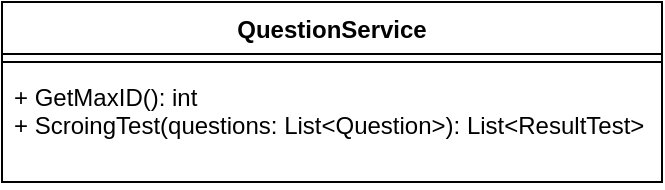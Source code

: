 <mxfile version="21.0.2" type="device"><diagram id="NWn0-eeHzWvz79PoUpeV" name="Trang-1"><mxGraphModel dx="1050" dy="587" grid="1" gridSize="10" guides="1" tooltips="1" connect="1" arrows="1" fold="1" page="1" pageScale="1" pageWidth="827" pageHeight="1169" math="0" shadow="0"><root><mxCell id="0"/><mxCell id="1" parent="0"/><mxCell id="kQfpCRrt7K6MTHu2RWIx-1" value="QuestionService" style="swimlane;fontStyle=1;align=center;verticalAlign=top;childLayout=stackLayout;horizontal=1;startSize=26;horizontalStack=0;resizeParent=1;resizeParentMax=0;resizeLast=0;collapsible=1;marginBottom=0;" vertex="1" parent="1"><mxGeometry x="249" y="210" width="330" height="90" as="geometry"/></mxCell><mxCell id="kQfpCRrt7K6MTHu2RWIx-2" value="" style="line;strokeWidth=1;fillColor=none;align=left;verticalAlign=middle;spacingTop=-1;spacingLeft=3;spacingRight=3;rotatable=0;labelPosition=right;points=[];portConstraint=eastwest;strokeColor=inherit;" vertex="1" parent="kQfpCRrt7K6MTHu2RWIx-1"><mxGeometry y="26" width="330" height="8" as="geometry"/></mxCell><mxCell id="kQfpCRrt7K6MTHu2RWIx-3" value="+ GetMaxID(): int&#10;+ ScroingTest(questions: List&lt;Question&gt;): List&lt;ResultTest&gt;" style="text;strokeColor=none;fillColor=none;align=left;verticalAlign=top;spacingLeft=4;spacingRight=4;overflow=hidden;rotatable=0;points=[[0,0.5],[1,0.5]];portConstraint=eastwest;" vertex="1" parent="kQfpCRrt7K6MTHu2RWIx-1"><mxGeometry y="34" width="330" height="56" as="geometry"/></mxCell></root></mxGraphModel></diagram></mxfile>